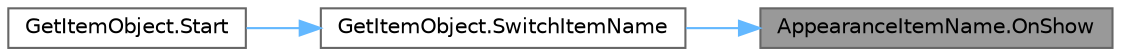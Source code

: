 digraph "AppearanceItemName.OnShow"
{
 // LATEX_PDF_SIZE
  bgcolor="transparent";
  edge [fontname=Helvetica,fontsize=10,labelfontname=Helvetica,labelfontsize=10];
  node [fontname=Helvetica,fontsize=10,shape=box,height=0.2,width=0.4];
  rankdir="RL";
  Node1 [id="Node000001",label="AppearanceItemName.OnShow",height=0.2,width=0.4,color="gray40", fillcolor="grey60", style="filled", fontcolor="black",tooltip=" "];
  Node1 -> Node2 [id="edge3_Node000001_Node000002",dir="back",color="steelblue1",style="solid",tooltip=" "];
  Node2 [id="Node000002",label="GetItemObject.SwitchItemName",height=0.2,width=0.4,color="grey40", fillcolor="white", style="filled",URL="$class_get_item_object.html#a613c0db3fd0009145253a2f0e9269325",tooltip=" "];
  Node2 -> Node3 [id="edge4_Node000002_Node000003",dir="back",color="steelblue1",style="solid",tooltip=" "];
  Node3 [id="Node000003",label="GetItemObject.Start",height=0.2,width=0.4,color="grey40", fillcolor="white", style="filled",URL="$class_get_item_object.html#a41e0183729e3530ee6bc50cb51767b97",tooltip=" "];
}
